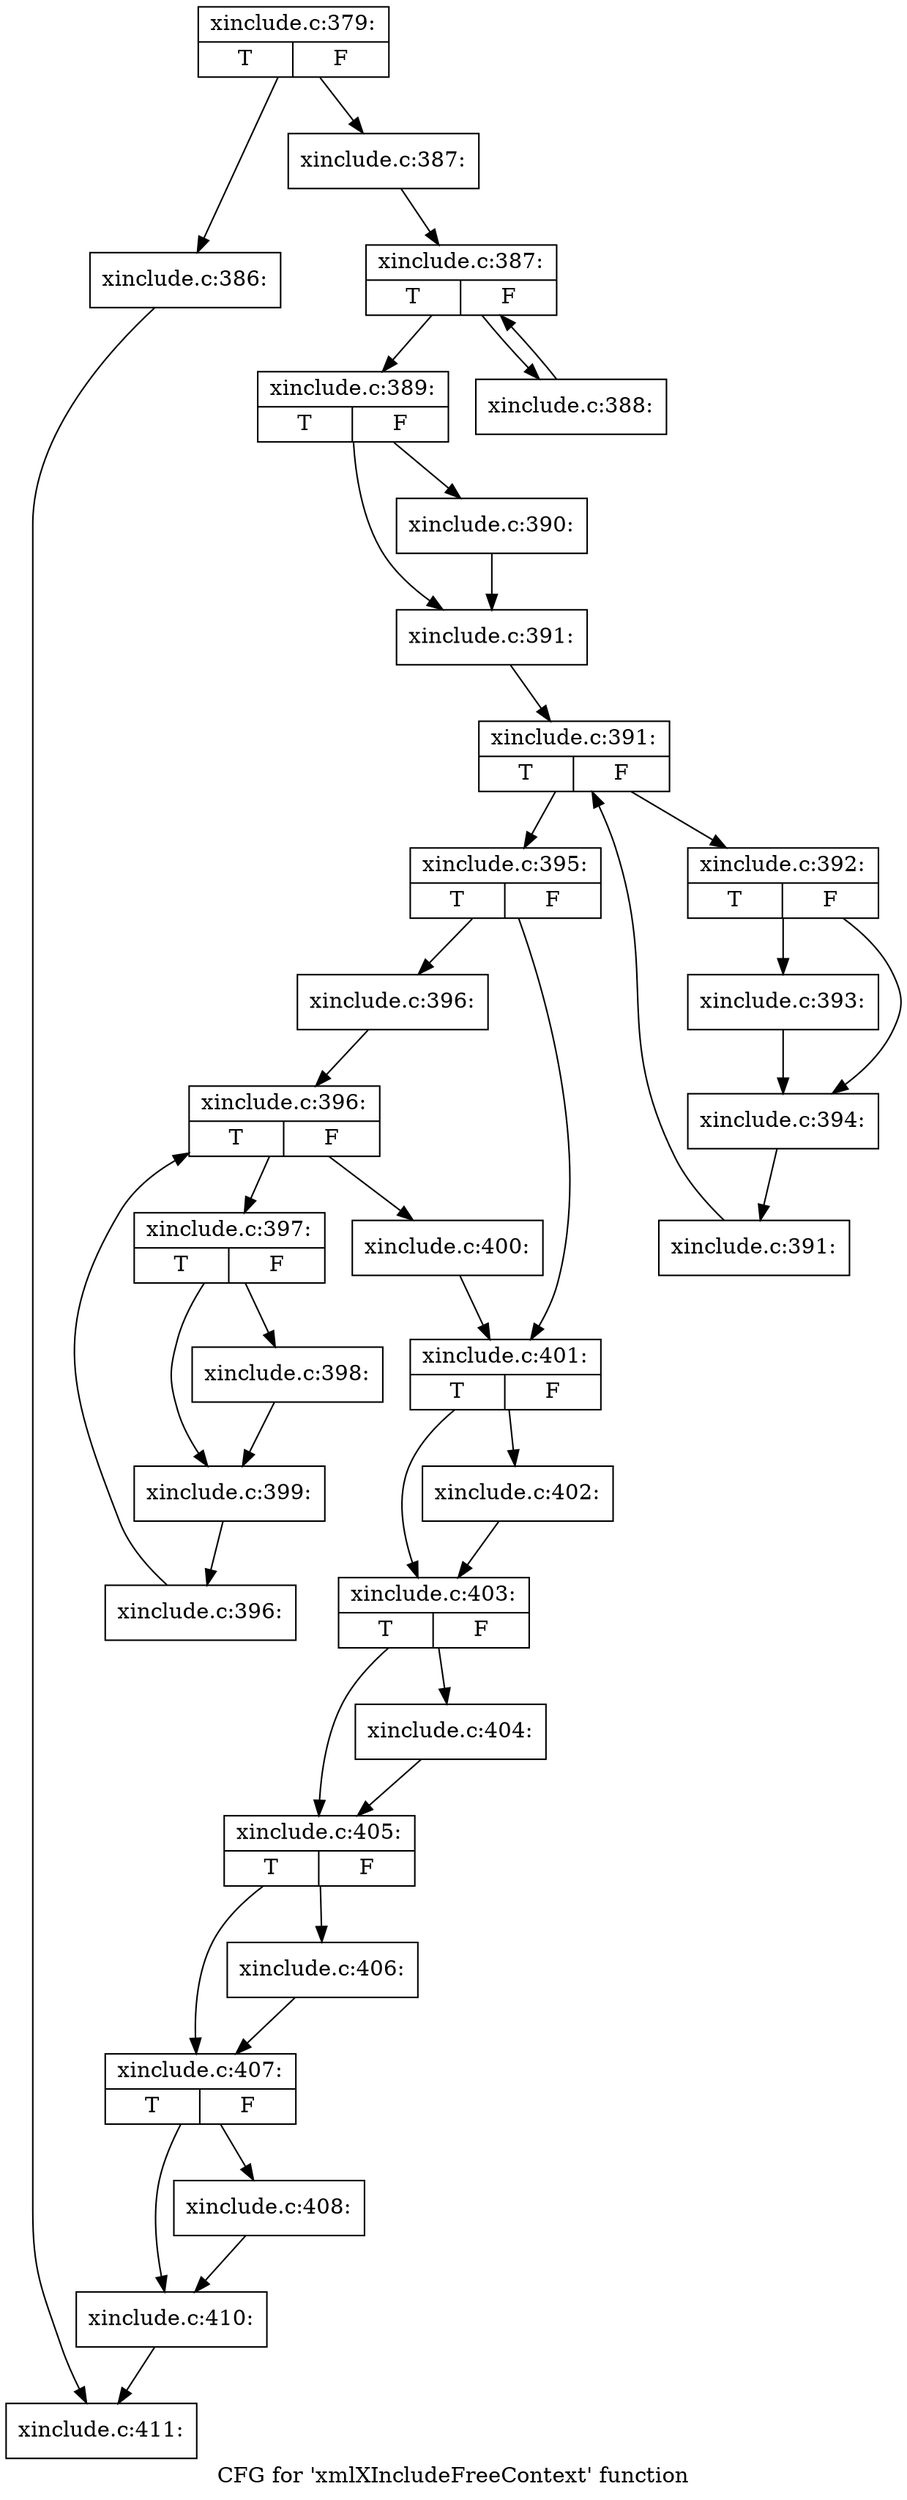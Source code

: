 digraph "CFG for 'xmlXIncludeFreeContext' function" {
	label="CFG for 'xmlXIncludeFreeContext' function";

	Node0x53ebd30 [shape=record,label="{xinclude.c:379:|{<s0>T|<s1>F}}"];
	Node0x53ebd30 -> Node0x53e5800;
	Node0x53ebd30 -> Node0x53e5850;
	Node0x53e5800 [shape=record,label="{xinclude.c:386:}"];
	Node0x53e5800 -> Node0x53ebce0;
	Node0x53e5850 [shape=record,label="{xinclude.c:387:}"];
	Node0x53e5850 -> Node0x53f0970;
	Node0x53f0970 [shape=record,label="{xinclude.c:387:|{<s0>T|<s1>F}}"];
	Node0x53f0970 -> Node0x53f0f30;
	Node0x53f0970 -> Node0x53d8db0;
	Node0x53f0f30 [shape=record,label="{xinclude.c:388:}"];
	Node0x53f0f30 -> Node0x53f0970;
	Node0x53d8db0 [shape=record,label="{xinclude.c:389:|{<s0>T|<s1>F}}"];
	Node0x53d8db0 -> Node0x53f18a0;
	Node0x53d8db0 -> Node0x53f18f0;
	Node0x53f18a0 [shape=record,label="{xinclude.c:390:}"];
	Node0x53f18a0 -> Node0x53f18f0;
	Node0x53f18f0 [shape=record,label="{xinclude.c:391:}"];
	Node0x53f18f0 -> Node0x53ea730;
	Node0x53ea730 [shape=record,label="{xinclude.c:391:|{<s0>T|<s1>F}}"];
	Node0x53ea730 -> Node0x53eaa10;
	Node0x53ea730 -> Node0x53f2ba0;
	Node0x53eaa10 [shape=record,label="{xinclude.c:392:|{<s0>T|<s1>F}}"];
	Node0x53eaa10 -> Node0x53f3940;
	Node0x53eaa10 -> Node0x53f3990;
	Node0x53f3940 [shape=record,label="{xinclude.c:393:}"];
	Node0x53f3940 -> Node0x53f3990;
	Node0x53f3990 [shape=record,label="{xinclude.c:394:}"];
	Node0x53f3990 -> Node0x53ea980;
	Node0x53ea980 [shape=record,label="{xinclude.c:391:}"];
	Node0x53ea980 -> Node0x53ea730;
	Node0x53f2ba0 [shape=record,label="{xinclude.c:395:|{<s0>T|<s1>F}}"];
	Node0x53f2ba0 -> Node0x51401d0;
	Node0x53f2ba0 -> Node0x53f1850;
	Node0x51401d0 [shape=record,label="{xinclude.c:396:}"];
	Node0x51401d0 -> Node0x53f4a50;
	Node0x53f4a50 [shape=record,label="{xinclude.c:396:|{<s0>T|<s1>F}}"];
	Node0x53f4a50 -> Node0x53f5560;
	Node0x53f4a50 -> Node0x53f4720;
	Node0x53f5560 [shape=record,label="{xinclude.c:397:|{<s0>T|<s1>F}}"];
	Node0x53f5560 -> Node0x53f59b0;
	Node0x53f5560 -> Node0x53f5a00;
	Node0x53f59b0 [shape=record,label="{xinclude.c:398:}"];
	Node0x53f59b0 -> Node0x53f5a00;
	Node0x53f5a00 [shape=record,label="{xinclude.c:399:}"];
	Node0x53f5a00 -> Node0x53f5510;
	Node0x53f5510 [shape=record,label="{xinclude.c:396:}"];
	Node0x53f5510 -> Node0x53f4a50;
	Node0x53f4720 [shape=record,label="{xinclude.c:400:}"];
	Node0x53f4720 -> Node0x53f1850;
	Node0x53f1850 [shape=record,label="{xinclude.c:401:|{<s0>T|<s1>F}}"];
	Node0x53f1850 -> Node0x53e5a40;
	Node0x53f1850 -> Node0x53f68c0;
	Node0x53e5a40 [shape=record,label="{xinclude.c:402:}"];
	Node0x53e5a40 -> Node0x53f68c0;
	Node0x53f68c0 [shape=record,label="{xinclude.c:403:|{<s0>T|<s1>F}}"];
	Node0x53f68c0 -> Node0x53f7070;
	Node0x53f68c0 -> Node0x53f70c0;
	Node0x53f7070 [shape=record,label="{xinclude.c:404:}"];
	Node0x53f7070 -> Node0x53f70c0;
	Node0x53f70c0 [shape=record,label="{xinclude.c:405:|{<s0>T|<s1>F}}"];
	Node0x53f70c0 -> Node0x53f0b90;
	Node0x53f70c0 -> Node0x53f0be0;
	Node0x53f0b90 [shape=record,label="{xinclude.c:406:}"];
	Node0x53f0b90 -> Node0x53f0be0;
	Node0x53f0be0 [shape=record,label="{xinclude.c:407:|{<s0>T|<s1>F}}"];
	Node0x53f0be0 -> Node0x53f4290;
	Node0x53f0be0 -> Node0x53f45f0;
	Node0x53f4290 [shape=record,label="{xinclude.c:408:}"];
	Node0x53f4290 -> Node0x53f45f0;
	Node0x53f45f0 [shape=record,label="{xinclude.c:410:}"];
	Node0x53f45f0 -> Node0x53ebce0;
	Node0x53ebce0 [shape=record,label="{xinclude.c:411:}"];
}
